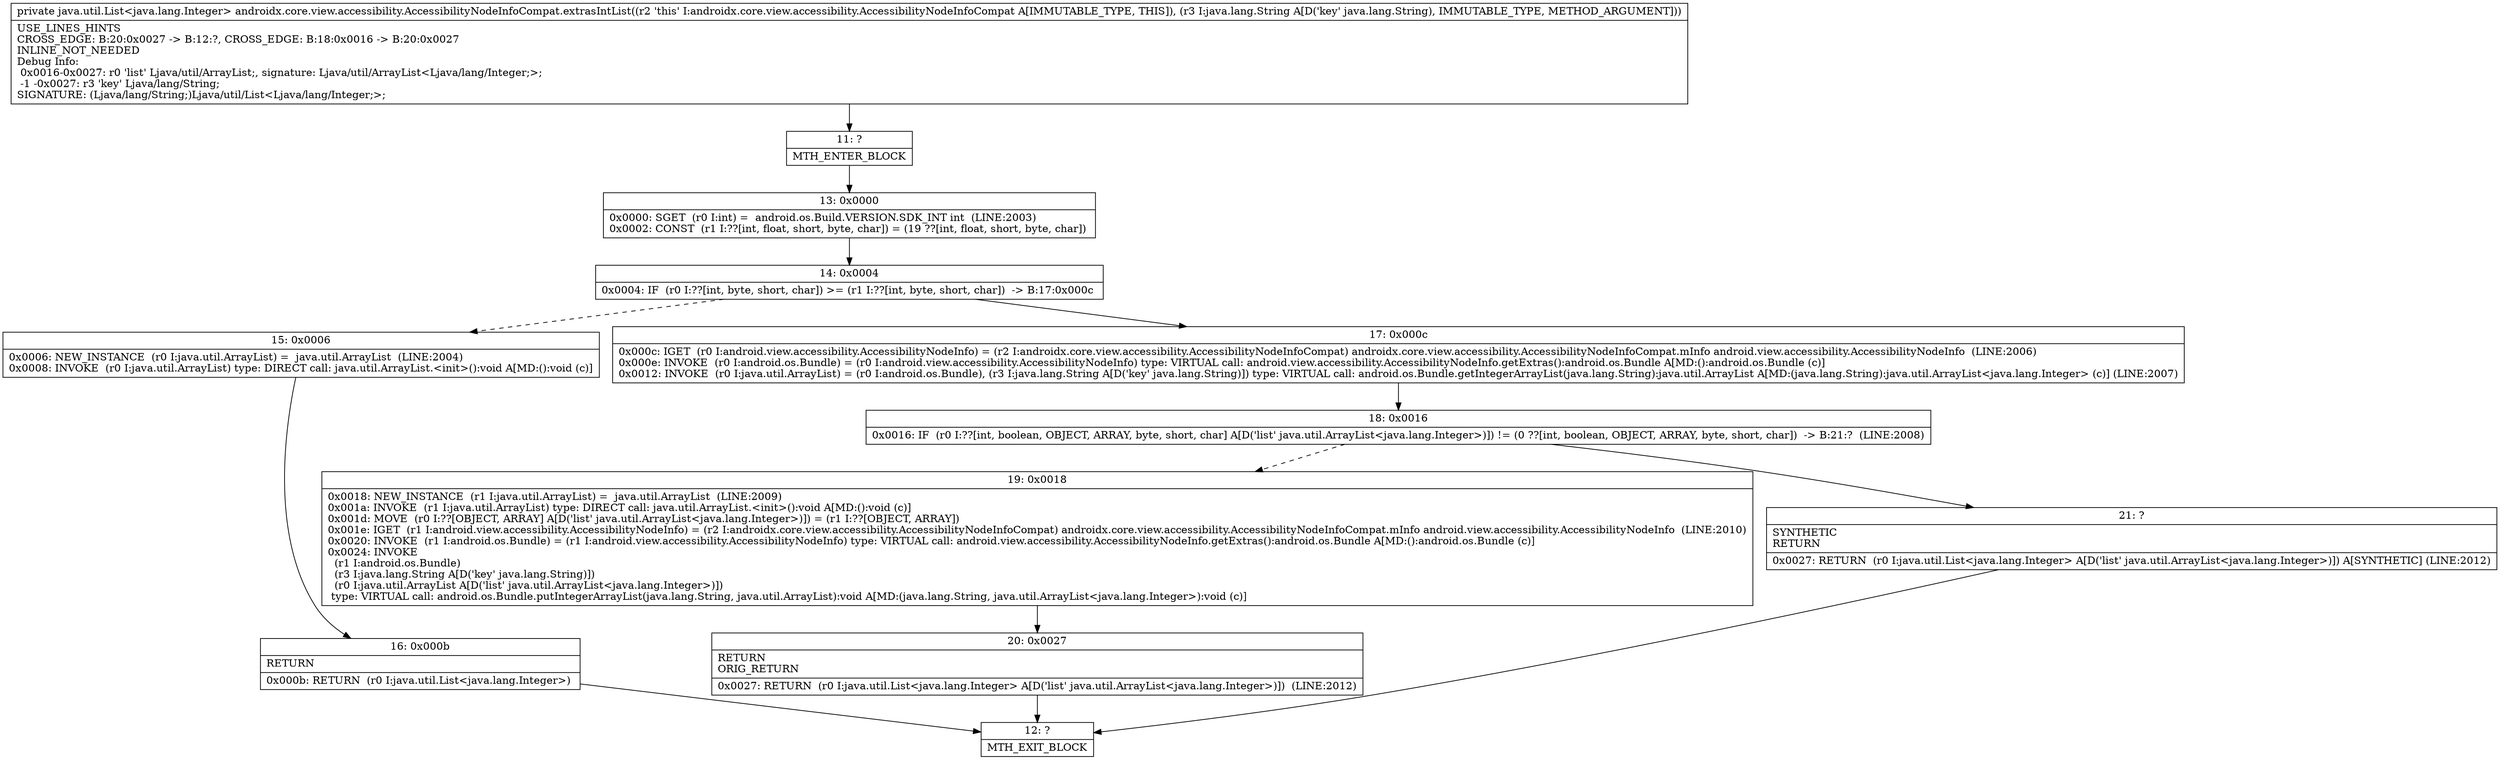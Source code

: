 digraph "CFG forandroidx.core.view.accessibility.AccessibilityNodeInfoCompat.extrasIntList(Ljava\/lang\/String;)Ljava\/util\/List;" {
Node_11 [shape=record,label="{11\:\ ?|MTH_ENTER_BLOCK\l}"];
Node_13 [shape=record,label="{13\:\ 0x0000|0x0000: SGET  (r0 I:int) =  android.os.Build.VERSION.SDK_INT int  (LINE:2003)\l0x0002: CONST  (r1 I:??[int, float, short, byte, char]) = (19 ??[int, float, short, byte, char]) \l}"];
Node_14 [shape=record,label="{14\:\ 0x0004|0x0004: IF  (r0 I:??[int, byte, short, char]) \>= (r1 I:??[int, byte, short, char])  \-\> B:17:0x000c \l}"];
Node_15 [shape=record,label="{15\:\ 0x0006|0x0006: NEW_INSTANCE  (r0 I:java.util.ArrayList) =  java.util.ArrayList  (LINE:2004)\l0x0008: INVOKE  (r0 I:java.util.ArrayList) type: DIRECT call: java.util.ArrayList.\<init\>():void A[MD:():void (c)]\l}"];
Node_16 [shape=record,label="{16\:\ 0x000b|RETURN\l|0x000b: RETURN  (r0 I:java.util.List\<java.lang.Integer\>) \l}"];
Node_12 [shape=record,label="{12\:\ ?|MTH_EXIT_BLOCK\l}"];
Node_17 [shape=record,label="{17\:\ 0x000c|0x000c: IGET  (r0 I:android.view.accessibility.AccessibilityNodeInfo) = (r2 I:androidx.core.view.accessibility.AccessibilityNodeInfoCompat) androidx.core.view.accessibility.AccessibilityNodeInfoCompat.mInfo android.view.accessibility.AccessibilityNodeInfo  (LINE:2006)\l0x000e: INVOKE  (r0 I:android.os.Bundle) = (r0 I:android.view.accessibility.AccessibilityNodeInfo) type: VIRTUAL call: android.view.accessibility.AccessibilityNodeInfo.getExtras():android.os.Bundle A[MD:():android.os.Bundle (c)]\l0x0012: INVOKE  (r0 I:java.util.ArrayList) = (r0 I:android.os.Bundle), (r3 I:java.lang.String A[D('key' java.lang.String)]) type: VIRTUAL call: android.os.Bundle.getIntegerArrayList(java.lang.String):java.util.ArrayList A[MD:(java.lang.String):java.util.ArrayList\<java.lang.Integer\> (c)] (LINE:2007)\l}"];
Node_18 [shape=record,label="{18\:\ 0x0016|0x0016: IF  (r0 I:??[int, boolean, OBJECT, ARRAY, byte, short, char] A[D('list' java.util.ArrayList\<java.lang.Integer\>)]) != (0 ??[int, boolean, OBJECT, ARRAY, byte, short, char])  \-\> B:21:?  (LINE:2008)\l}"];
Node_19 [shape=record,label="{19\:\ 0x0018|0x0018: NEW_INSTANCE  (r1 I:java.util.ArrayList) =  java.util.ArrayList  (LINE:2009)\l0x001a: INVOKE  (r1 I:java.util.ArrayList) type: DIRECT call: java.util.ArrayList.\<init\>():void A[MD:():void (c)]\l0x001d: MOVE  (r0 I:??[OBJECT, ARRAY] A[D('list' java.util.ArrayList\<java.lang.Integer\>)]) = (r1 I:??[OBJECT, ARRAY]) \l0x001e: IGET  (r1 I:android.view.accessibility.AccessibilityNodeInfo) = (r2 I:androidx.core.view.accessibility.AccessibilityNodeInfoCompat) androidx.core.view.accessibility.AccessibilityNodeInfoCompat.mInfo android.view.accessibility.AccessibilityNodeInfo  (LINE:2010)\l0x0020: INVOKE  (r1 I:android.os.Bundle) = (r1 I:android.view.accessibility.AccessibilityNodeInfo) type: VIRTUAL call: android.view.accessibility.AccessibilityNodeInfo.getExtras():android.os.Bundle A[MD:():android.os.Bundle (c)]\l0x0024: INVOKE  \l  (r1 I:android.os.Bundle)\l  (r3 I:java.lang.String A[D('key' java.lang.String)])\l  (r0 I:java.util.ArrayList A[D('list' java.util.ArrayList\<java.lang.Integer\>)])\l type: VIRTUAL call: android.os.Bundle.putIntegerArrayList(java.lang.String, java.util.ArrayList):void A[MD:(java.lang.String, java.util.ArrayList\<java.lang.Integer\>):void (c)]\l}"];
Node_20 [shape=record,label="{20\:\ 0x0027|RETURN\lORIG_RETURN\l|0x0027: RETURN  (r0 I:java.util.List\<java.lang.Integer\> A[D('list' java.util.ArrayList\<java.lang.Integer\>)])  (LINE:2012)\l}"];
Node_21 [shape=record,label="{21\:\ ?|SYNTHETIC\lRETURN\l|0x0027: RETURN  (r0 I:java.util.List\<java.lang.Integer\> A[D('list' java.util.ArrayList\<java.lang.Integer\>)]) A[SYNTHETIC] (LINE:2012)\l}"];
MethodNode[shape=record,label="{private java.util.List\<java.lang.Integer\> androidx.core.view.accessibility.AccessibilityNodeInfoCompat.extrasIntList((r2 'this' I:androidx.core.view.accessibility.AccessibilityNodeInfoCompat A[IMMUTABLE_TYPE, THIS]), (r3 I:java.lang.String A[D('key' java.lang.String), IMMUTABLE_TYPE, METHOD_ARGUMENT]))  | USE_LINES_HINTS\lCROSS_EDGE: B:20:0x0027 \-\> B:12:?, CROSS_EDGE: B:18:0x0016 \-\> B:20:0x0027\lINLINE_NOT_NEEDED\lDebug Info:\l  0x0016\-0x0027: r0 'list' Ljava\/util\/ArrayList;, signature: Ljava\/util\/ArrayList\<Ljava\/lang\/Integer;\>;\l  \-1 \-0x0027: r3 'key' Ljava\/lang\/String;\lSIGNATURE: (Ljava\/lang\/String;)Ljava\/util\/List\<Ljava\/lang\/Integer;\>;\l}"];
MethodNode -> Node_11;Node_11 -> Node_13;
Node_13 -> Node_14;
Node_14 -> Node_15[style=dashed];
Node_14 -> Node_17;
Node_15 -> Node_16;
Node_16 -> Node_12;
Node_17 -> Node_18;
Node_18 -> Node_19[style=dashed];
Node_18 -> Node_21;
Node_19 -> Node_20;
Node_20 -> Node_12;
Node_21 -> Node_12;
}

